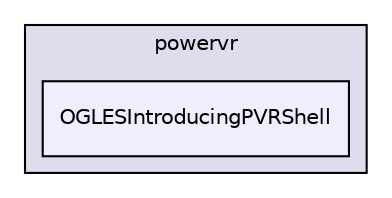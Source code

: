 digraph "PVR/SDK_3.4/Examples/Beginner/02_IntroducingPVRShell/OGLES/Build/Android/src/com/powervr/OGLESIntroducingPVRShell" {
  compound=true
  node [ fontsize="10", fontname="Helvetica"];
  edge [ labelfontsize="10", labelfontname="Helvetica"];
  subgraph clusterdir_cf509de62d350fdf57d1a0c23c1399d2 {
    graph [ bgcolor="#ddddee", pencolor="black", label="powervr" fontname="Helvetica", fontsize="10", URL="dir_cf509de62d350fdf57d1a0c23c1399d2.html"]
  dir_07970c761e6e08bbb21b54c29588fc55 [shape=box, label="OGLESIntroducingPVRShell", style="filled", fillcolor="#eeeeff", pencolor="black", URL="dir_07970c761e6e08bbb21b54c29588fc55.html"];
  }
}

